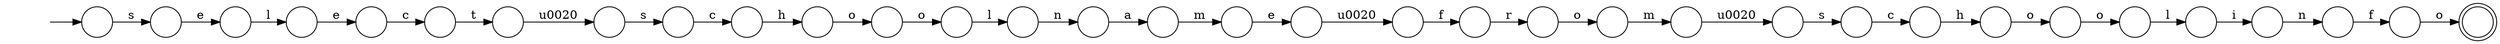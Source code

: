 digraph Automaton {
  rankdir = LR;
  0 [shape=circle,label=""];
  0 -> 26 [label="s"]
  1 [shape=circle,label=""];
  1 -> 29 [label="e"]
  2 [shape=circle,label=""];
  2 -> 24 [label="f"]
  3 [shape=circle,label=""];
  3 -> 9 [label="l"]
  4 [shape=circle,label=""];
  initial [shape=plaintext,label=""];
  initial -> 4
  4 -> 19 [label="s"]
  5 [shape=circle,label=""];
  5 -> 10 [label="o"]
  6 [shape=circle,label=""];
  6 -> 0 [label="\u0020"]
  7 [shape=circle,label=""];
  7 -> 1 [label="l"]
  8 [shape=circle,label=""];
  8 -> 15 [label="\u0020"]
  9 [shape=circle,label=""];
  9 -> 11 [label="i"]
  10 [shape=circle,label=""];
  10 -> 6 [label="m"]
  11 [shape=circle,label=""];
  11 -> 14 [label="n"]
  12 [shape=circle,label=""];
  12 -> 28 [label="n"]
  13 [shape=circle,label=""];
  13 -> 16 [label="h"]
  14 [shape=circle,label=""];
  14 -> 22 [label="f"]
  15 [shape=circle,label=""];
  15 -> 21 [label="s"]
  16 [shape=circle,label=""];
  16 -> 30 [label="o"]
  17 [shape=circle,label=""];
  17 -> 27 [label="m"]
  18 [shape=circle,label=""];
  18 -> 2 [label="\u0020"]
  19 [shape=circle,label=""];
  19 -> 7 [label="e"]
  20 [shape=doublecircle,label=""];
  21 [shape=circle,label=""];
  21 -> 13 [label="c"]
  22 [shape=circle,label=""];
  22 -> 20 [label="o"]
  23 [shape=circle,label=""];
  23 -> 32 [label="o"]
  24 [shape=circle,label=""];
  24 -> 5 [label="r"]
  25 [shape=circle,label=""];
  25 -> 23 [label="h"]
  26 [shape=circle,label=""];
  26 -> 25 [label="c"]
  27 [shape=circle,label=""];
  27 -> 18 [label="e"]
  28 [shape=circle,label=""];
  28 -> 17 [label="a"]
  29 [shape=circle,label=""];
  29 -> 33 [label="c"]
  30 [shape=circle,label=""];
  30 -> 31 [label="o"]
  31 [shape=circle,label=""];
  31 -> 12 [label="l"]
  32 [shape=circle,label=""];
  32 -> 3 [label="o"]
  33 [shape=circle,label=""];
  33 -> 8 [label="t"]
}
